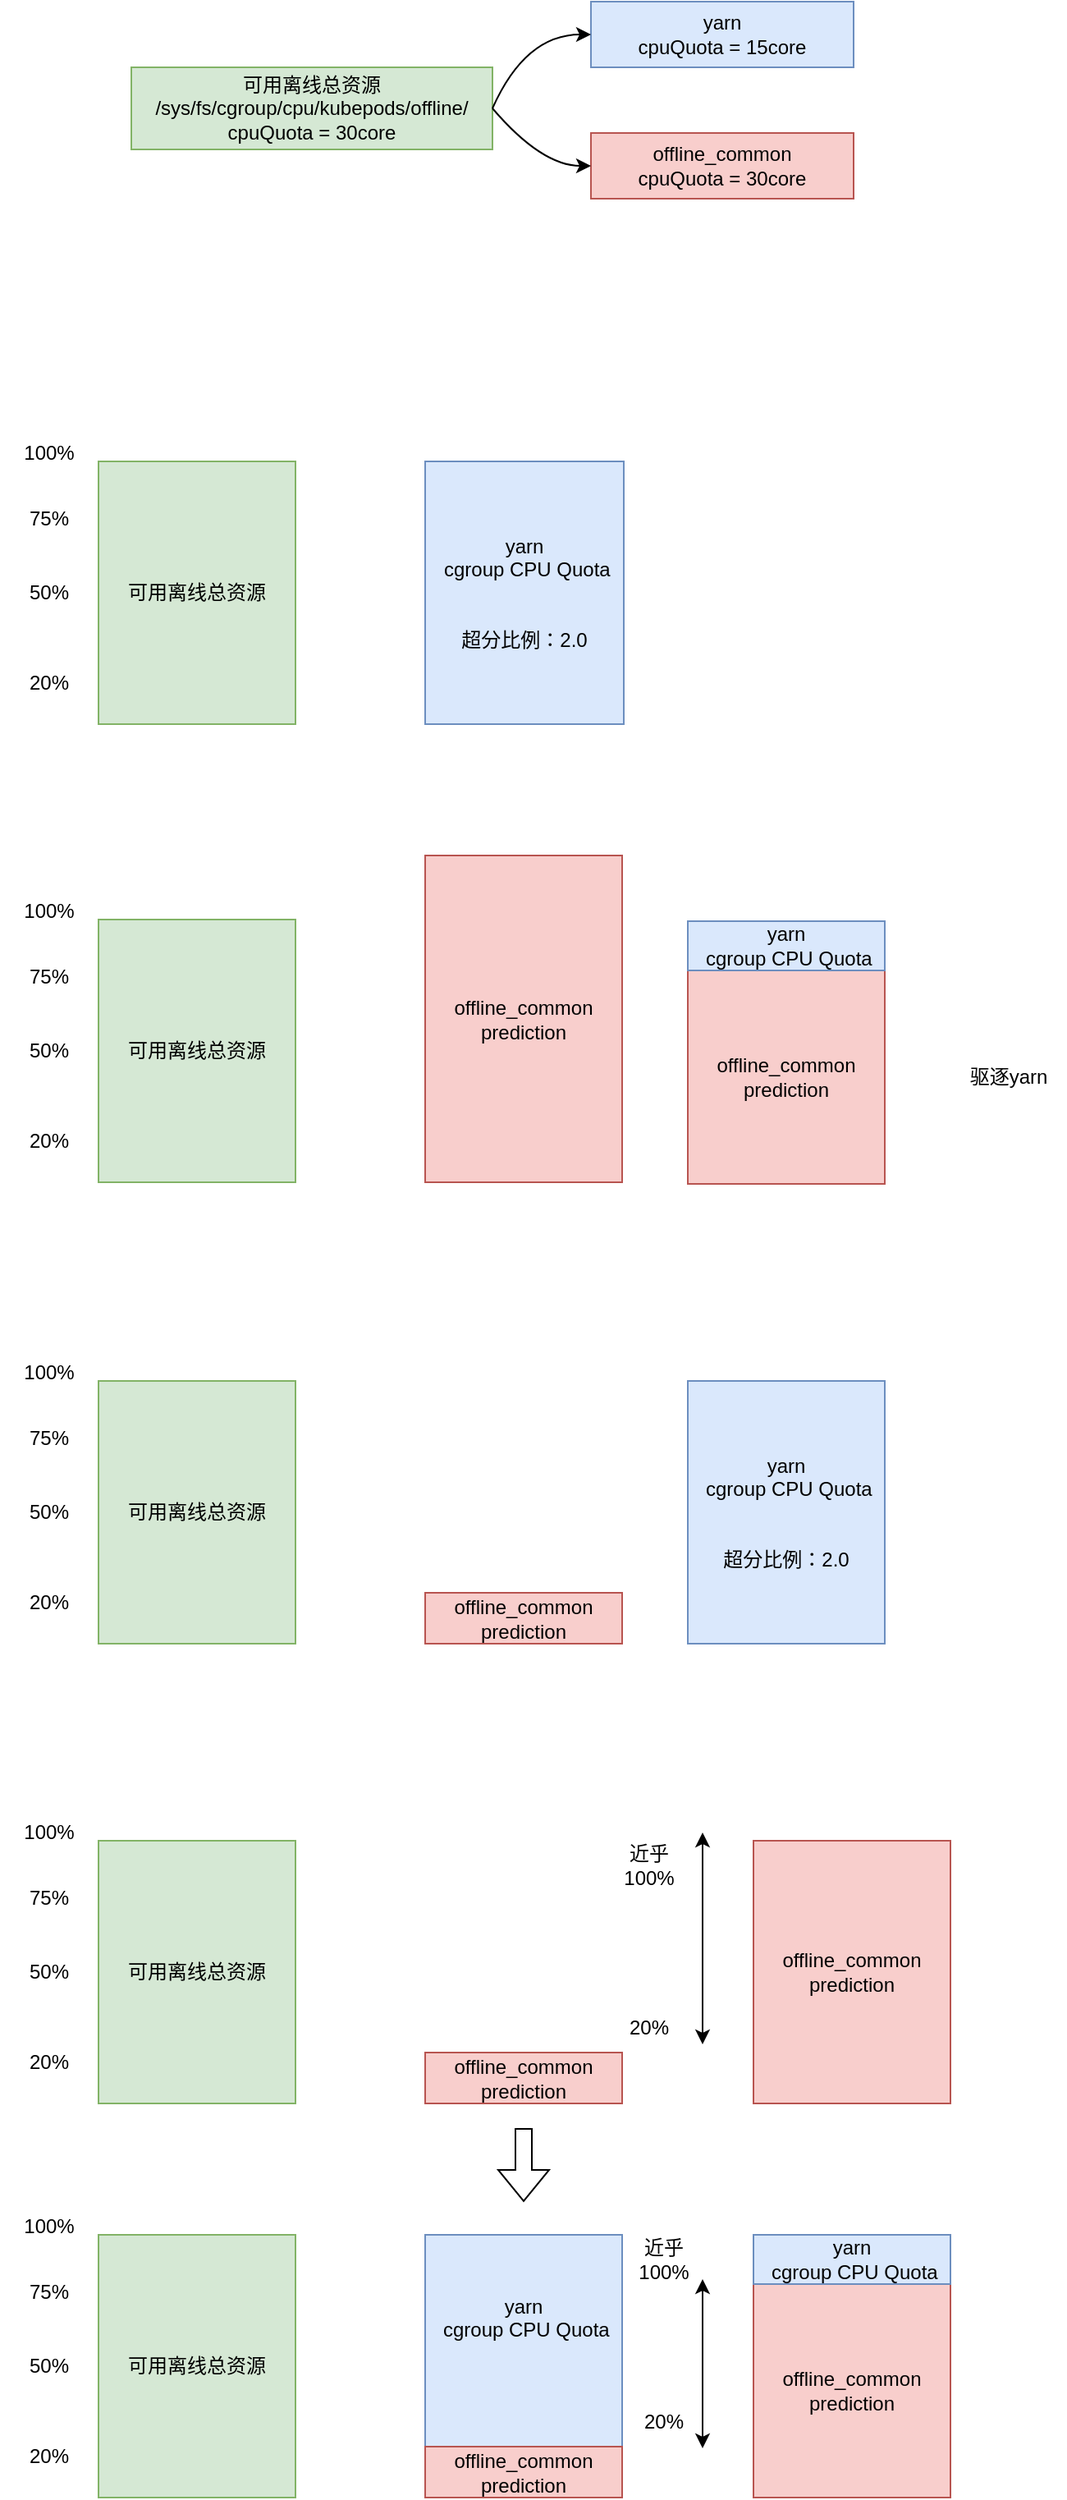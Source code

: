 <mxfile version="22.1.16" type="github">
  <diagram name="第 1 页" id="oDTyXBiXJACeo5WI_HqK">
    <mxGraphModel dx="1346" dy="1904" grid="1" gridSize="10" guides="1" tooltips="1" connect="1" arrows="1" fold="1" page="1" pageScale="1" pageWidth="827" pageHeight="1169" math="0" shadow="0">
      <root>
        <mxCell id="0" />
        <mxCell id="1" parent="0" />
        <mxCell id="6fm_u1FZgCYapgpHAqxW-2" value="可用离线总资源" style="rounded=0;whiteSpace=wrap;html=1;fillColor=#d5e8d4;strokeColor=#82b366;" vertex="1" parent="1">
          <mxGeometry x="70" y="-280" width="120" height="160" as="geometry" />
        </mxCell>
        <mxCell id="6fm_u1FZgCYapgpHAqxW-4" value="20%" style="text;html=1;strokeColor=none;fillColor=none;align=center;verticalAlign=middle;whiteSpace=wrap;rounded=0;" vertex="1" parent="1">
          <mxGeometry x="10" y="-160" width="60" height="30" as="geometry" />
        </mxCell>
        <mxCell id="6fm_u1FZgCYapgpHAqxW-5" value="50%" style="text;html=1;strokeColor=none;fillColor=none;align=center;verticalAlign=middle;whiteSpace=wrap;rounded=0;" vertex="1" parent="1">
          <mxGeometry x="10" y="-215" width="60" height="30" as="geometry" />
        </mxCell>
        <mxCell id="6fm_u1FZgCYapgpHAqxW-6" value="75%" style="text;html=1;strokeColor=none;fillColor=none;align=center;verticalAlign=middle;whiteSpace=wrap;rounded=0;" vertex="1" parent="1">
          <mxGeometry x="10" y="-260" width="60" height="30" as="geometry" />
        </mxCell>
        <mxCell id="6fm_u1FZgCYapgpHAqxW-7" value="100%" style="text;html=1;strokeColor=none;fillColor=none;align=center;verticalAlign=middle;whiteSpace=wrap;rounded=0;" vertex="1" parent="1">
          <mxGeometry x="10" y="-300" width="60" height="30" as="geometry" />
        </mxCell>
        <mxCell id="6fm_u1FZgCYapgpHAqxW-9" value="yarn&lt;br style=&quot;border-color: var(--border-color);&quot;&gt;&amp;nbsp;cgroup CPU Quota&lt;br style=&quot;border-color: var(--border-color);&quot;&gt;&lt;br style=&quot;border-color: var(--border-color);&quot;&gt;&lt;br style=&quot;border-color: var(--border-color);&quot;&gt;超分比例：2.0" style="rounded=0;whiteSpace=wrap;html=1;fillColor=#dae8fc;strokeColor=#6c8ebf;" vertex="1" parent="1">
          <mxGeometry x="429" y="-280" width="120" height="160" as="geometry" />
        </mxCell>
        <mxCell id="6fm_u1FZgCYapgpHAqxW-10" value="offline_common prediction" style="rounded=0;whiteSpace=wrap;html=1;fillColor=#f8cecc;strokeColor=#b85450;" vertex="1" parent="1">
          <mxGeometry x="269" y="-600" width="120" height="199" as="geometry" />
        </mxCell>
        <mxCell id="6fm_u1FZgCYapgpHAqxW-13" value="20%" style="text;html=1;strokeColor=none;fillColor=none;align=center;verticalAlign=middle;whiteSpace=wrap;rounded=0;" vertex="1" parent="1">
          <mxGeometry x="10" y="-441" width="60" height="30" as="geometry" />
        </mxCell>
        <mxCell id="6fm_u1FZgCYapgpHAqxW-14" value="50%" style="text;html=1;strokeColor=none;fillColor=none;align=center;verticalAlign=middle;whiteSpace=wrap;rounded=0;" vertex="1" parent="1">
          <mxGeometry x="10" y="-496" width="60" height="30" as="geometry" />
        </mxCell>
        <mxCell id="6fm_u1FZgCYapgpHAqxW-15" value="75%" style="text;html=1;strokeColor=none;fillColor=none;align=center;verticalAlign=middle;whiteSpace=wrap;rounded=0;" vertex="1" parent="1">
          <mxGeometry x="10" y="-541" width="60" height="30" as="geometry" />
        </mxCell>
        <mxCell id="6fm_u1FZgCYapgpHAqxW-16" value="100%" style="text;html=1;strokeColor=none;fillColor=none;align=center;verticalAlign=middle;whiteSpace=wrap;rounded=0;" vertex="1" parent="1">
          <mxGeometry x="10" y="-581" width="60" height="30" as="geometry" />
        </mxCell>
        <mxCell id="6fm_u1FZgCYapgpHAqxW-20" value="可用离线总资源" style="rounded=0;whiteSpace=wrap;html=1;fillColor=#d5e8d4;strokeColor=#82b366;" vertex="1" parent="1">
          <mxGeometry x="70" y="-561" width="120" height="160" as="geometry" />
        </mxCell>
        <mxCell id="6fm_u1FZgCYapgpHAqxW-21" value="offline_common prediction" style="rounded=0;whiteSpace=wrap;html=1;fillColor=#f8cecc;strokeColor=#b85450;" vertex="1" parent="1">
          <mxGeometry x="269" y="-151" width="120" height="31" as="geometry" />
        </mxCell>
        <mxCell id="6fm_u1FZgCYapgpHAqxW-22" value="驱逐yarn" style="text;html=1;align=center;verticalAlign=middle;resizable=0;points=[];autosize=1;strokeColor=none;fillColor=none;" vertex="1" parent="1">
          <mxGeometry x="589" y="-480" width="70" height="30" as="geometry" />
        </mxCell>
        <mxCell id="6fm_u1FZgCYapgpHAqxW-23" value="可用离线总资源" style="rounded=0;whiteSpace=wrap;html=1;fillColor=#d5e8d4;strokeColor=#82b366;" vertex="1" parent="1">
          <mxGeometry x="70" width="120" height="160" as="geometry" />
        </mxCell>
        <mxCell id="6fm_u1FZgCYapgpHAqxW-24" value="20%" style="text;html=1;strokeColor=none;fillColor=none;align=center;verticalAlign=middle;whiteSpace=wrap;rounded=0;" vertex="1" parent="1">
          <mxGeometry x="10" y="120" width="60" height="30" as="geometry" />
        </mxCell>
        <mxCell id="6fm_u1FZgCYapgpHAqxW-25" value="50%" style="text;html=1;strokeColor=none;fillColor=none;align=center;verticalAlign=middle;whiteSpace=wrap;rounded=0;" vertex="1" parent="1">
          <mxGeometry x="10" y="65" width="60" height="30" as="geometry" />
        </mxCell>
        <mxCell id="6fm_u1FZgCYapgpHAqxW-26" value="75%" style="text;html=1;strokeColor=none;fillColor=none;align=center;verticalAlign=middle;whiteSpace=wrap;rounded=0;" vertex="1" parent="1">
          <mxGeometry x="10" y="20" width="60" height="30" as="geometry" />
        </mxCell>
        <mxCell id="6fm_u1FZgCYapgpHAqxW-27" value="100%" style="text;html=1;strokeColor=none;fillColor=none;align=center;verticalAlign=middle;whiteSpace=wrap;rounded=0;" vertex="1" parent="1">
          <mxGeometry x="10" y="-20" width="60" height="30" as="geometry" />
        </mxCell>
        <mxCell id="6fm_u1FZgCYapgpHAqxW-28" value="yarn&lt;br&gt;&amp;nbsp;cgroup CPU Quota&lt;br&gt;&lt;br&gt;&lt;br&gt;" style="rounded=0;whiteSpace=wrap;html=1;fillColor=#dae8fc;strokeColor=#6c8ebf;" vertex="1" parent="1">
          <mxGeometry x="269" y="240" width="120" height="130" as="geometry" />
        </mxCell>
        <mxCell id="6fm_u1FZgCYapgpHAqxW-30" value="offline_common prediction" style="rounded=0;whiteSpace=wrap;html=1;fillColor=#f8cecc;strokeColor=#b85450;" vertex="1" parent="1">
          <mxGeometry x="269" y="129" width="120" height="31" as="geometry" />
        </mxCell>
        <mxCell id="6fm_u1FZgCYapgpHAqxW-31" value="offline_common prediction" style="rounded=0;whiteSpace=wrap;html=1;fillColor=#f8cecc;strokeColor=#b85450;" vertex="1" parent="1">
          <mxGeometry x="469" width="120" height="160" as="geometry" />
        </mxCell>
        <mxCell id="6fm_u1FZgCYapgpHAqxW-32" value="" style="endArrow=classic;startArrow=classic;html=1;rounded=0;" edge="1" parent="1">
          <mxGeometry width="50" height="50" relative="1" as="geometry">
            <mxPoint x="438" y="124" as="sourcePoint" />
            <mxPoint x="438" y="-5" as="targetPoint" />
          </mxGeometry>
        </mxCell>
        <mxCell id="6fm_u1FZgCYapgpHAqxW-33" value="20%" style="text;html=1;align=center;verticalAlign=middle;resizable=0;points=[];autosize=1;strokeColor=none;fillColor=none;" vertex="1" parent="1">
          <mxGeometry x="380" y="99" width="50" height="30" as="geometry" />
        </mxCell>
        <mxCell id="6fm_u1FZgCYapgpHAqxW-34" value="近乎&lt;br style=&quot;border-color: var(--border-color);&quot;&gt;100%" style="text;html=1;align=center;verticalAlign=middle;resizable=0;points=[];autosize=1;strokeColor=none;fillColor=none;" vertex="1" parent="1">
          <mxGeometry x="380" y="-5" width="50" height="40" as="geometry" />
        </mxCell>
        <mxCell id="6fm_u1FZgCYapgpHAqxW-36" value="可用离线总资源" style="rounded=0;whiteSpace=wrap;html=1;fillColor=#d5e8d4;strokeColor=#82b366;" vertex="1" parent="1">
          <mxGeometry x="70" y="240" width="120" height="160" as="geometry" />
        </mxCell>
        <mxCell id="6fm_u1FZgCYapgpHAqxW-37" value="offline_common prediction" style="rounded=0;whiteSpace=wrap;html=1;fillColor=#f8cecc;strokeColor=#b85450;" vertex="1" parent="1">
          <mxGeometry x="269" y="369" width="120" height="31" as="geometry" />
        </mxCell>
        <mxCell id="6fm_u1FZgCYapgpHAqxW-38" value="offline_common prediction" style="rounded=0;whiteSpace=wrap;html=1;fillColor=#f8cecc;strokeColor=#b85450;" vertex="1" parent="1">
          <mxGeometry x="469" y="270" width="120" height="130" as="geometry" />
        </mxCell>
        <mxCell id="6fm_u1FZgCYapgpHAqxW-39" value="" style="endArrow=classic;startArrow=classic;html=1;rounded=0;entryX=0.98;entryY=0.8;entryDx=0;entryDy=0;entryPerimeter=0;" edge="1" parent="1" target="6fm_u1FZgCYapgpHAqxW-41">
          <mxGeometry width="50" height="50" relative="1" as="geometry">
            <mxPoint x="438" y="370" as="sourcePoint" />
            <mxPoint x="438" y="241" as="targetPoint" />
          </mxGeometry>
        </mxCell>
        <mxCell id="6fm_u1FZgCYapgpHAqxW-40" value="20%" style="text;html=1;align=center;verticalAlign=middle;resizable=0;points=[];autosize=1;strokeColor=none;fillColor=none;" vertex="1" parent="1">
          <mxGeometry x="389" y="339" width="50" height="30" as="geometry" />
        </mxCell>
        <mxCell id="6fm_u1FZgCYapgpHAqxW-41" value="近乎&lt;br&gt;100%" style="text;html=1;align=center;verticalAlign=middle;resizable=0;points=[];autosize=1;strokeColor=none;fillColor=none;" vertex="1" parent="1">
          <mxGeometry x="389" y="235" width="50" height="40" as="geometry" />
        </mxCell>
        <mxCell id="6fm_u1FZgCYapgpHAqxW-42" value="yarn&lt;br&gt;&amp;nbsp;cgroup CPU Quota&lt;br&gt;" style="rounded=0;whiteSpace=wrap;html=1;fillColor=#dae8fc;strokeColor=#6c8ebf;" vertex="1" parent="1">
          <mxGeometry x="469" y="240" width="120" height="30" as="geometry" />
        </mxCell>
        <mxCell id="6fm_u1FZgCYapgpHAqxW-43" value="20%" style="text;html=1;strokeColor=none;fillColor=none;align=center;verticalAlign=middle;whiteSpace=wrap;rounded=0;" vertex="1" parent="1">
          <mxGeometry x="10" y="360" width="60" height="30" as="geometry" />
        </mxCell>
        <mxCell id="6fm_u1FZgCYapgpHAqxW-44" value="50%" style="text;html=1;strokeColor=none;fillColor=none;align=center;verticalAlign=middle;whiteSpace=wrap;rounded=0;" vertex="1" parent="1">
          <mxGeometry x="10" y="305" width="60" height="30" as="geometry" />
        </mxCell>
        <mxCell id="6fm_u1FZgCYapgpHAqxW-45" value="75%" style="text;html=1;strokeColor=none;fillColor=none;align=center;verticalAlign=middle;whiteSpace=wrap;rounded=0;" vertex="1" parent="1">
          <mxGeometry x="10" y="260" width="60" height="30" as="geometry" />
        </mxCell>
        <mxCell id="6fm_u1FZgCYapgpHAqxW-46" value="100%" style="text;html=1;strokeColor=none;fillColor=none;align=center;verticalAlign=middle;whiteSpace=wrap;rounded=0;" vertex="1" parent="1">
          <mxGeometry x="10" y="220" width="60" height="30" as="geometry" />
        </mxCell>
        <mxCell id="6fm_u1FZgCYapgpHAqxW-48" value="offline_common prediction" style="rounded=0;whiteSpace=wrap;html=1;fillColor=#f8cecc;strokeColor=#b85450;" vertex="1" parent="1">
          <mxGeometry x="429" y="-530" width="120" height="130" as="geometry" />
        </mxCell>
        <mxCell id="6fm_u1FZgCYapgpHAqxW-49" value="yarn&lt;br&gt;&amp;nbsp;cgroup CPU Quota" style="rounded=0;whiteSpace=wrap;html=1;fillColor=#dae8fc;strokeColor=#6c8ebf;" vertex="1" parent="1">
          <mxGeometry x="429" y="-560" width="120" height="30" as="geometry" />
        </mxCell>
        <mxCell id="6fm_u1FZgCYapgpHAqxW-51" value="20%" style="text;html=1;strokeColor=none;fillColor=none;align=center;verticalAlign=middle;whiteSpace=wrap;rounded=0;" vertex="1" parent="1">
          <mxGeometry x="10" y="-720" width="60" height="30" as="geometry" />
        </mxCell>
        <mxCell id="6fm_u1FZgCYapgpHAqxW-52" value="50%" style="text;html=1;strokeColor=none;fillColor=none;align=center;verticalAlign=middle;whiteSpace=wrap;rounded=0;" vertex="1" parent="1">
          <mxGeometry x="10" y="-775" width="60" height="30" as="geometry" />
        </mxCell>
        <mxCell id="6fm_u1FZgCYapgpHAqxW-53" value="75%" style="text;html=1;strokeColor=none;fillColor=none;align=center;verticalAlign=middle;whiteSpace=wrap;rounded=0;" vertex="1" parent="1">
          <mxGeometry x="10" y="-820" width="60" height="30" as="geometry" />
        </mxCell>
        <mxCell id="6fm_u1FZgCYapgpHAqxW-54" value="100%" style="text;html=1;strokeColor=none;fillColor=none;align=center;verticalAlign=middle;whiteSpace=wrap;rounded=0;" vertex="1" parent="1">
          <mxGeometry x="10" y="-860" width="60" height="30" as="geometry" />
        </mxCell>
        <mxCell id="6fm_u1FZgCYapgpHAqxW-56" value="可用离线总资源" style="rounded=0;whiteSpace=wrap;html=1;fillColor=#d5e8d4;strokeColor=#82b366;" vertex="1" parent="1">
          <mxGeometry x="70" y="-840" width="120" height="160" as="geometry" />
        </mxCell>
        <mxCell id="6fm_u1FZgCYapgpHAqxW-59" value="yarn&lt;br&gt;&amp;nbsp;cgroup CPU Quota&lt;br&gt;&lt;br&gt;&lt;br&gt;超分比例：2.0" style="rounded=0;whiteSpace=wrap;html=1;fillColor=#dae8fc;strokeColor=#6c8ebf;" vertex="1" parent="1">
          <mxGeometry x="269" y="-840" width="121" height="160" as="geometry" />
        </mxCell>
        <mxCell id="6fm_u1FZgCYapgpHAqxW-60" value="可用离线总资源&lt;br&gt;/sys/fs/cgroup/cpu/kubepods/offline/&lt;br&gt;cpuQuota = 30core" style="rounded=0;whiteSpace=wrap;html=1;fillColor=#d5e8d4;strokeColor=#82b366;" vertex="1" parent="1">
          <mxGeometry x="90" y="-1080" width="220" height="50" as="geometry" />
        </mxCell>
        <mxCell id="6fm_u1FZgCYapgpHAqxW-61" value="yarn&lt;br&gt;cpuQuota = 15core" style="rounded=0;whiteSpace=wrap;html=1;fillColor=#dae8fc;strokeColor=#6c8ebf;" vertex="1" parent="1">
          <mxGeometry x="370" y="-1120" width="160" height="40" as="geometry" />
        </mxCell>
        <mxCell id="6fm_u1FZgCYapgpHAqxW-62" value="offline_common&lt;br&gt;cpuQuota = 30core" style="rounded=0;whiteSpace=wrap;html=1;fillColor=#f8cecc;strokeColor=#b85450;" vertex="1" parent="1">
          <mxGeometry x="370" y="-1040" width="160" height="40" as="geometry" />
        </mxCell>
        <mxCell id="6fm_u1FZgCYapgpHAqxW-63" value="" style="curved=1;endArrow=classic;html=1;rounded=0;exitX=1;exitY=0.5;exitDx=0;exitDy=0;entryX=0;entryY=0.5;entryDx=0;entryDy=0;" edge="1" parent="1" source="6fm_u1FZgCYapgpHAqxW-60" target="6fm_u1FZgCYapgpHAqxW-61">
          <mxGeometry width="50" height="50" relative="1" as="geometry">
            <mxPoint x="390" y="-1040" as="sourcePoint" />
            <mxPoint x="440" y="-1090" as="targetPoint" />
            <Array as="points">
              <mxPoint x="330" y="-1100" />
            </Array>
          </mxGeometry>
        </mxCell>
        <mxCell id="6fm_u1FZgCYapgpHAqxW-64" value="" style="curved=1;endArrow=classic;html=1;rounded=0;exitX=1;exitY=0.5;exitDx=0;exitDy=0;entryX=0;entryY=0.5;entryDx=0;entryDy=0;" edge="1" parent="1" source="6fm_u1FZgCYapgpHAqxW-60" target="6fm_u1FZgCYapgpHAqxW-62">
          <mxGeometry width="50" height="50" relative="1" as="geometry">
            <mxPoint x="320" y="-1045" as="sourcePoint" />
            <mxPoint x="380" y="-1090" as="targetPoint" />
            <Array as="points">
              <mxPoint x="340" y="-1020" />
            </Array>
          </mxGeometry>
        </mxCell>
        <mxCell id="6fm_u1FZgCYapgpHAqxW-65" value="" style="shape=flexArrow;endArrow=classic;html=1;rounded=0;" edge="1" parent="1">
          <mxGeometry width="50" height="50" relative="1" as="geometry">
            <mxPoint x="329" y="175" as="sourcePoint" />
            <mxPoint x="329" y="220" as="targetPoint" />
          </mxGeometry>
        </mxCell>
      </root>
    </mxGraphModel>
  </diagram>
</mxfile>
